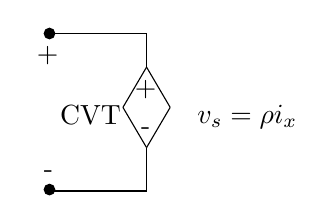 \begin{tikzpicture}[y=-1cm]
\draw[black] (2.589,1.989) -- (2.889,2.5);
\draw[black] (2.589,3.011) -- (2.889,2.5);
\draw[black] (2.589,1.989) -- (2.289,2.5);
\draw[black] (2.589,3.011) -- (2.289,2.5);
\path (2.578,2.367) node[text=black,anchor=base] {+};
\path (2.578,2.844) node[text=black,anchor=base] {-};
\filldraw[black] (1.356,1.562) circle (0.067cm);
\filldraw[black] (1.356,3.544) circle (0.067cm);
\draw[black] (2.589,1.989) -- (2.589,1.562) -- (1.389,1.562);
\draw[black] (2.589,3.011) -- (2.589,3.562) -- (1.389,3.562);
\path (3.111,2.707) node[text=black,anchor=base west] {$v_s=\rho i_x$};
\path (1.333,1.933) node[text=black,anchor=base] {+};
\path (1.344,3.389) node[text=black,anchor=base] {-};
\path (1.367,2.716) node[text=black,anchor=base west] {CVT};

\end{tikzpicture}%

%% Configure (x)emacs for this file ...
%% Local Variables:
%% mode: latex
%% End: